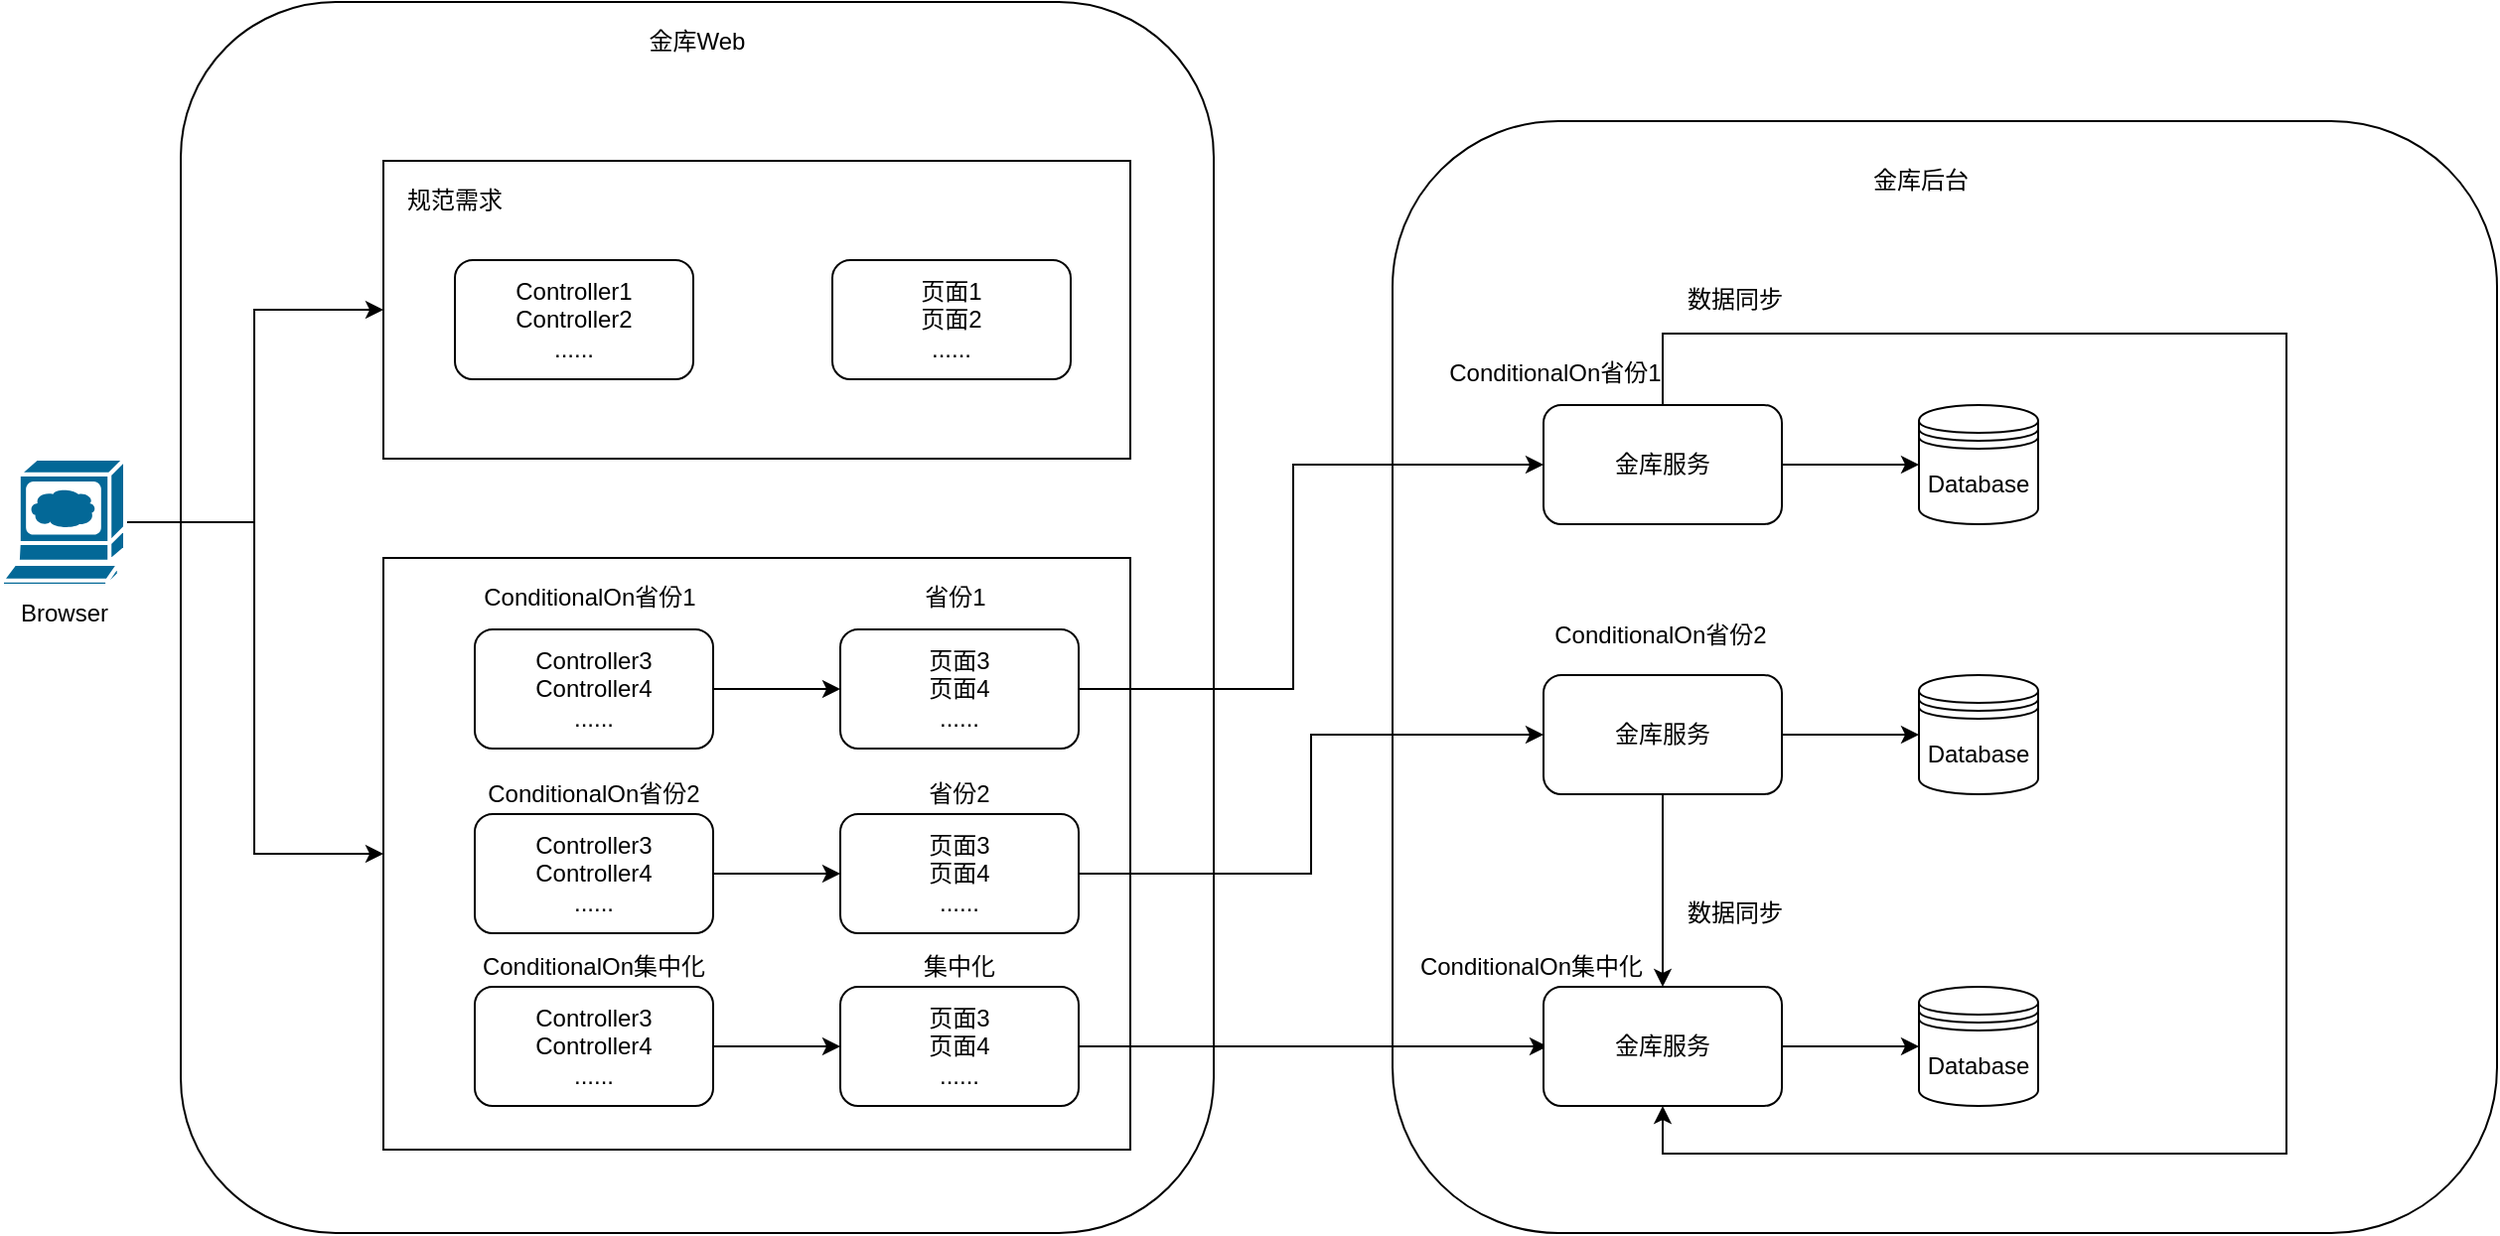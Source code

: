 <mxfile version="13.6.8" type="github">
  <diagram id="n1DSh3T9E_Pk7iYmtj9A" name="Page-1">
    <mxGraphModel dx="1422" dy="762" grid="1" gridSize="10" guides="1" tooltips="1" connect="1" arrows="1" fold="1" page="1" pageScale="1" pageWidth="827" pageHeight="1169" math="0" shadow="0">
      <root>
        <mxCell id="0" />
        <mxCell id="1" parent="0" />
        <mxCell id="rCMM3NfX4LUDCF9KQQ6A-44" value="" style="rounded=0;whiteSpace=wrap;html=1;" vertex="1" parent="1">
          <mxGeometry x="770" y="220" width="210" height="390" as="geometry" />
        </mxCell>
        <mxCell id="rCMM3NfX4LUDCF9KQQ6A-3" value="" style="rounded=1;whiteSpace=wrap;html=1;" vertex="1" parent="1">
          <mxGeometry x="130" y="80" width="520" height="620" as="geometry" />
        </mxCell>
        <mxCell id="rCMM3NfX4LUDCF9KQQ6A-6" value="" style="rounded=0;whiteSpace=wrap;html=1;" vertex="1" parent="1">
          <mxGeometry x="232" y="360" width="376" height="298" as="geometry" />
        </mxCell>
        <mxCell id="rCMM3NfX4LUDCF9KQQ6A-5" value="" style="rounded=0;whiteSpace=wrap;html=1;" vertex="1" parent="1">
          <mxGeometry x="232" y="160" width="376" height="150" as="geometry" />
        </mxCell>
        <mxCell id="rCMM3NfX4LUDCF9KQQ6A-4" value="" style="rounded=1;whiteSpace=wrap;html=1;" vertex="1" parent="1">
          <mxGeometry x="740" y="140" width="556" height="560" as="geometry" />
        </mxCell>
        <mxCell id="rCMM3NfX4LUDCF9KQQ6A-7" value="页面1&lt;br&gt;页面2&lt;br&gt;......" style="rounded=1;whiteSpace=wrap;html=1;" vertex="1" parent="1">
          <mxGeometry x="458" y="210" width="120" height="60" as="geometry" />
        </mxCell>
        <mxCell id="rCMM3NfX4LUDCF9KQQ6A-72" style="edgeStyle=orthogonalEdgeStyle;rounded=0;orthogonalLoop=1;jettySize=auto;html=1;entryX=0;entryY=0.5;entryDx=0;entryDy=0;" edge="1" parent="1" source="rCMM3NfX4LUDCF9KQQ6A-10" target="rCMM3NfX4LUDCF9KQQ6A-50">
          <mxGeometry relative="1" as="geometry">
            <Array as="points">
              <mxPoint x="690" y="426" />
              <mxPoint x="690" y="313" />
            </Array>
          </mxGeometry>
        </mxCell>
        <mxCell id="rCMM3NfX4LUDCF9KQQ6A-10" value="页面3&lt;br&gt;页面4&lt;br&gt;......" style="rounded=1;whiteSpace=wrap;html=1;" vertex="1" parent="1">
          <mxGeometry x="462" y="396" width="120" height="60" as="geometry" />
        </mxCell>
        <mxCell id="rCMM3NfX4LUDCF9KQQ6A-73" style="edgeStyle=orthogonalEdgeStyle;rounded=0;orthogonalLoop=1;jettySize=auto;html=1;entryX=0;entryY=0.5;entryDx=0;entryDy=0;" edge="1" parent="1" source="rCMM3NfX4LUDCF9KQQ6A-13" target="rCMM3NfX4LUDCF9KQQ6A-52">
          <mxGeometry relative="1" as="geometry" />
        </mxCell>
        <mxCell id="rCMM3NfX4LUDCF9KQQ6A-13" value="页面3&lt;br&gt;页面4&lt;br&gt;......" style="rounded=1;whiteSpace=wrap;html=1;" vertex="1" parent="1">
          <mxGeometry x="462" y="489" width="120" height="60" as="geometry" />
        </mxCell>
        <mxCell id="rCMM3NfX4LUDCF9KQQ6A-14" value="省份2" style="text;html=1;strokeColor=none;fillColor=none;align=center;verticalAlign=middle;whiteSpace=wrap;rounded=0;" vertex="1" parent="1">
          <mxGeometry x="502" y="469" width="40" height="20" as="geometry" />
        </mxCell>
        <mxCell id="rCMM3NfX4LUDCF9KQQ6A-74" style="edgeStyle=orthogonalEdgeStyle;rounded=0;orthogonalLoop=1;jettySize=auto;html=1;" edge="1" parent="1" source="rCMM3NfX4LUDCF9KQQ6A-15">
          <mxGeometry relative="1" as="geometry">
            <mxPoint x="818" y="606" as="targetPoint" />
            <Array as="points">
              <mxPoint x="818" y="606" />
            </Array>
          </mxGeometry>
        </mxCell>
        <mxCell id="rCMM3NfX4LUDCF9KQQ6A-15" value="页面3&lt;br&gt;页面4&lt;br&gt;......" style="rounded=1;whiteSpace=wrap;html=1;" vertex="1" parent="1">
          <mxGeometry x="462" y="576" width="120" height="60" as="geometry" />
        </mxCell>
        <mxCell id="rCMM3NfX4LUDCF9KQQ6A-16" value="集中化" style="text;html=1;strokeColor=none;fillColor=none;align=center;verticalAlign=middle;whiteSpace=wrap;rounded=0;" vertex="1" parent="1">
          <mxGeometry x="502" y="556" width="40" height="20" as="geometry" />
        </mxCell>
        <mxCell id="rCMM3NfX4LUDCF9KQQ6A-18" value="规范需求" style="text;html=1;strokeColor=none;fillColor=none;align=center;verticalAlign=middle;whiteSpace=wrap;rounded=0;" vertex="1" parent="1">
          <mxGeometry x="218" y="170" width="100" height="20" as="geometry" />
        </mxCell>
        <mxCell id="rCMM3NfX4LUDCF9KQQ6A-19" value="金库Web" style="text;html=1;strokeColor=none;fillColor=none;align=center;verticalAlign=middle;whiteSpace=wrap;rounded=0;" vertex="1" parent="1">
          <mxGeometry x="347" y="90" width="86" height="20" as="geometry" />
        </mxCell>
        <mxCell id="rCMM3NfX4LUDCF9KQQ6A-20" value="Controller1&lt;br&gt;Controller2&lt;br&gt;......" style="rounded=1;whiteSpace=wrap;html=1;" vertex="1" parent="1">
          <mxGeometry x="268" y="210" width="120" height="60" as="geometry" />
        </mxCell>
        <mxCell id="rCMM3NfX4LUDCF9KQQ6A-69" style="edgeStyle=orthogonalEdgeStyle;rounded=0;orthogonalLoop=1;jettySize=auto;html=1;entryX=0;entryY=0.5;entryDx=0;entryDy=0;" edge="1" parent="1" source="rCMM3NfX4LUDCF9KQQ6A-21" target="rCMM3NfX4LUDCF9KQQ6A-10">
          <mxGeometry relative="1" as="geometry" />
        </mxCell>
        <mxCell id="rCMM3NfX4LUDCF9KQQ6A-21" value="Controller3&lt;br&gt;Controller4&lt;br&gt;......" style="rounded=1;whiteSpace=wrap;html=1;" vertex="1" parent="1">
          <mxGeometry x="278" y="396" width="120" height="60" as="geometry" />
        </mxCell>
        <mxCell id="rCMM3NfX4LUDCF9KQQ6A-22" value="ConditionalOn省份1" style="text;html=1;strokeColor=none;fillColor=none;align=center;verticalAlign=middle;whiteSpace=wrap;rounded=0;" vertex="1" parent="1">
          <mxGeometry x="261" y="370" width="150" height="20" as="geometry" />
        </mxCell>
        <mxCell id="rCMM3NfX4LUDCF9KQQ6A-70" style="edgeStyle=orthogonalEdgeStyle;rounded=0;orthogonalLoop=1;jettySize=auto;html=1;" edge="1" parent="1" source="rCMM3NfX4LUDCF9KQQ6A-23" target="rCMM3NfX4LUDCF9KQQ6A-13">
          <mxGeometry relative="1" as="geometry" />
        </mxCell>
        <mxCell id="rCMM3NfX4LUDCF9KQQ6A-23" value="Controller3&lt;br&gt;Controller4&lt;br&gt;......" style="rounded=1;whiteSpace=wrap;html=1;" vertex="1" parent="1">
          <mxGeometry x="278" y="489" width="120" height="60" as="geometry" />
        </mxCell>
        <mxCell id="rCMM3NfX4LUDCF9KQQ6A-24" value="ConditionalOn省份2" style="text;html=1;strokeColor=none;fillColor=none;align=center;verticalAlign=middle;whiteSpace=wrap;rounded=0;" vertex="1" parent="1">
          <mxGeometry x="278" y="469" width="120" height="20" as="geometry" />
        </mxCell>
        <mxCell id="rCMM3NfX4LUDCF9KQQ6A-71" style="edgeStyle=orthogonalEdgeStyle;rounded=0;orthogonalLoop=1;jettySize=auto;html=1;" edge="1" parent="1" source="rCMM3NfX4LUDCF9KQQ6A-25" target="rCMM3NfX4LUDCF9KQQ6A-15">
          <mxGeometry relative="1" as="geometry" />
        </mxCell>
        <mxCell id="rCMM3NfX4LUDCF9KQQ6A-25" value="Controller3&lt;br&gt;Controller4&lt;br&gt;......" style="rounded=1;whiteSpace=wrap;html=1;" vertex="1" parent="1">
          <mxGeometry x="278" y="576" width="120" height="60" as="geometry" />
        </mxCell>
        <mxCell id="rCMM3NfX4LUDCF9KQQ6A-26" value="ConditionalOn集中化" style="text;html=1;strokeColor=none;fillColor=none;align=center;verticalAlign=middle;whiteSpace=wrap;rounded=0;" vertex="1" parent="1">
          <mxGeometry x="278" y="556" width="120" height="20" as="geometry" />
        </mxCell>
        <mxCell id="rCMM3NfX4LUDCF9KQQ6A-28" value="金库后台" style="text;html=1;strokeColor=none;fillColor=none;align=center;verticalAlign=middle;whiteSpace=wrap;rounded=0;" vertex="1" parent="1">
          <mxGeometry x="960" y="160" width="92" height="20" as="geometry" />
        </mxCell>
        <mxCell id="rCMM3NfX4LUDCF9KQQ6A-42" value="Database" style="shape=datastore;whiteSpace=wrap;html=1;" vertex="1" parent="1">
          <mxGeometry x="1005" y="283" width="60" height="60" as="geometry" />
        </mxCell>
        <mxCell id="rCMM3NfX4LUDCF9KQQ6A-43" value="省份1" style="text;html=1;strokeColor=none;fillColor=none;align=center;verticalAlign=middle;whiteSpace=wrap;rounded=0;" vertex="1" parent="1">
          <mxGeometry x="500" y="370" width="40" height="20" as="geometry" />
        </mxCell>
        <mxCell id="rCMM3NfX4LUDCF9KQQ6A-75" style="edgeStyle=orthogonalEdgeStyle;rounded=0;orthogonalLoop=1;jettySize=auto;html=1;" edge="1" parent="1" source="rCMM3NfX4LUDCF9KQQ6A-50" target="rCMM3NfX4LUDCF9KQQ6A-42">
          <mxGeometry relative="1" as="geometry" />
        </mxCell>
        <mxCell id="rCMM3NfX4LUDCF9KQQ6A-80" style="edgeStyle=orthogonalEdgeStyle;rounded=0;orthogonalLoop=1;jettySize=auto;html=1;entryX=0.5;entryY=1;entryDx=0;entryDy=0;exitX=0.5;exitY=0;exitDx=0;exitDy=0;" edge="1" parent="1" source="rCMM3NfX4LUDCF9KQQ6A-50" target="rCMM3NfX4LUDCF9KQQ6A-54">
          <mxGeometry relative="1" as="geometry">
            <Array as="points">
              <mxPoint x="876" y="247" />
              <mxPoint x="1190" y="247" />
              <mxPoint x="1190" y="660" />
              <mxPoint x="876" y="660" />
            </Array>
          </mxGeometry>
        </mxCell>
        <mxCell id="rCMM3NfX4LUDCF9KQQ6A-50" value="金库服务" style="rounded=1;whiteSpace=wrap;html=1;" vertex="1" parent="1">
          <mxGeometry x="816" y="283" width="120" height="60" as="geometry" />
        </mxCell>
        <mxCell id="rCMM3NfX4LUDCF9KQQ6A-51" value="ConditionalOn省份1" style="text;html=1;strokeColor=none;fillColor=none;align=center;verticalAlign=middle;whiteSpace=wrap;rounded=0;" vertex="1" parent="1">
          <mxGeometry x="747" y="257" width="150" height="20" as="geometry" />
        </mxCell>
        <mxCell id="rCMM3NfX4LUDCF9KQQ6A-76" style="edgeStyle=orthogonalEdgeStyle;rounded=0;orthogonalLoop=1;jettySize=auto;html=1;" edge="1" parent="1" source="rCMM3NfX4LUDCF9KQQ6A-52" target="rCMM3NfX4LUDCF9KQQ6A-61">
          <mxGeometry relative="1" as="geometry" />
        </mxCell>
        <mxCell id="rCMM3NfX4LUDCF9KQQ6A-78" style="edgeStyle=orthogonalEdgeStyle;rounded=0;orthogonalLoop=1;jettySize=auto;html=1;" edge="1" parent="1" source="rCMM3NfX4LUDCF9KQQ6A-52" target="rCMM3NfX4LUDCF9KQQ6A-54">
          <mxGeometry relative="1" as="geometry" />
        </mxCell>
        <mxCell id="rCMM3NfX4LUDCF9KQQ6A-52" value="金库服务" style="rounded=1;whiteSpace=wrap;html=1;" vertex="1" parent="1">
          <mxGeometry x="816" y="419" width="120" height="60" as="geometry" />
        </mxCell>
        <mxCell id="rCMM3NfX4LUDCF9KQQ6A-53" value="ConditionalOn省份2" style="text;html=1;strokeColor=none;fillColor=none;align=center;verticalAlign=middle;whiteSpace=wrap;rounded=0;" vertex="1" parent="1">
          <mxGeometry x="815" y="389" width="120" height="20" as="geometry" />
        </mxCell>
        <mxCell id="rCMM3NfX4LUDCF9KQQ6A-77" style="edgeStyle=orthogonalEdgeStyle;rounded=0;orthogonalLoop=1;jettySize=auto;html=1;" edge="1" parent="1" source="rCMM3NfX4LUDCF9KQQ6A-54" target="rCMM3NfX4LUDCF9KQQ6A-62">
          <mxGeometry relative="1" as="geometry" />
        </mxCell>
        <mxCell id="rCMM3NfX4LUDCF9KQQ6A-54" value="金库服务" style="rounded=1;whiteSpace=wrap;html=1;" vertex="1" parent="1">
          <mxGeometry x="816" y="576" width="120" height="60" as="geometry" />
        </mxCell>
        <mxCell id="rCMM3NfX4LUDCF9KQQ6A-55" value="ConditionalOn集中化" style="text;html=1;strokeColor=none;fillColor=none;align=center;verticalAlign=middle;whiteSpace=wrap;rounded=0;" vertex="1" parent="1">
          <mxGeometry x="750" y="556" width="120" height="20" as="geometry" />
        </mxCell>
        <mxCell id="rCMM3NfX4LUDCF9KQQ6A-61" value="&lt;span&gt;Database&lt;/span&gt;" style="shape=datastore;whiteSpace=wrap;html=1;" vertex="1" parent="1">
          <mxGeometry x="1005" y="419" width="60" height="60" as="geometry" />
        </mxCell>
        <mxCell id="rCMM3NfX4LUDCF9KQQ6A-62" value="&lt;span&gt;Database&lt;/span&gt;" style="shape=datastore;whiteSpace=wrap;html=1;" vertex="1" parent="1">
          <mxGeometry x="1005" y="576" width="60" height="60" as="geometry" />
        </mxCell>
        <mxCell id="rCMM3NfX4LUDCF9KQQ6A-67" style="edgeStyle=orthogonalEdgeStyle;rounded=0;orthogonalLoop=1;jettySize=auto;html=1;entryX=0;entryY=0.5;entryDx=0;entryDy=0;" edge="1" parent="1" source="rCMM3NfX4LUDCF9KQQ6A-63" target="rCMM3NfX4LUDCF9KQQ6A-5">
          <mxGeometry relative="1" as="geometry" />
        </mxCell>
        <mxCell id="rCMM3NfX4LUDCF9KQQ6A-68" style="edgeStyle=orthogonalEdgeStyle;rounded=0;orthogonalLoop=1;jettySize=auto;html=1;" edge="1" parent="1" source="rCMM3NfX4LUDCF9KQQ6A-63" target="rCMM3NfX4LUDCF9KQQ6A-6">
          <mxGeometry relative="1" as="geometry" />
        </mxCell>
        <mxCell id="rCMM3NfX4LUDCF9KQQ6A-63" value="Browser" style="shape=mxgraph.cisco.computers_and_peripherals.web_browser;html=1;pointerEvents=1;dashed=0;fillColor=#036897;strokeColor=#ffffff;strokeWidth=2;verticalLabelPosition=bottom;verticalAlign=top;align=center;outlineConnect=0;" vertex="1" parent="1">
          <mxGeometry x="40" y="310" width="62" height="64" as="geometry" />
        </mxCell>
        <mxCell id="rCMM3NfX4LUDCF9KQQ6A-81" value="数据同步" style="text;html=1;strokeColor=none;fillColor=none;align=center;verticalAlign=middle;whiteSpace=wrap;rounded=0;" vertex="1" parent="1">
          <mxGeometry x="880" y="529" width="65" height="20" as="geometry" />
        </mxCell>
        <mxCell id="rCMM3NfX4LUDCF9KQQ6A-82" value="数据同步" style="text;html=1;strokeColor=none;fillColor=none;align=center;verticalAlign=middle;whiteSpace=wrap;rounded=0;" vertex="1" parent="1">
          <mxGeometry x="880" y="220" width="65" height="20" as="geometry" />
        </mxCell>
      </root>
    </mxGraphModel>
  </diagram>
</mxfile>
